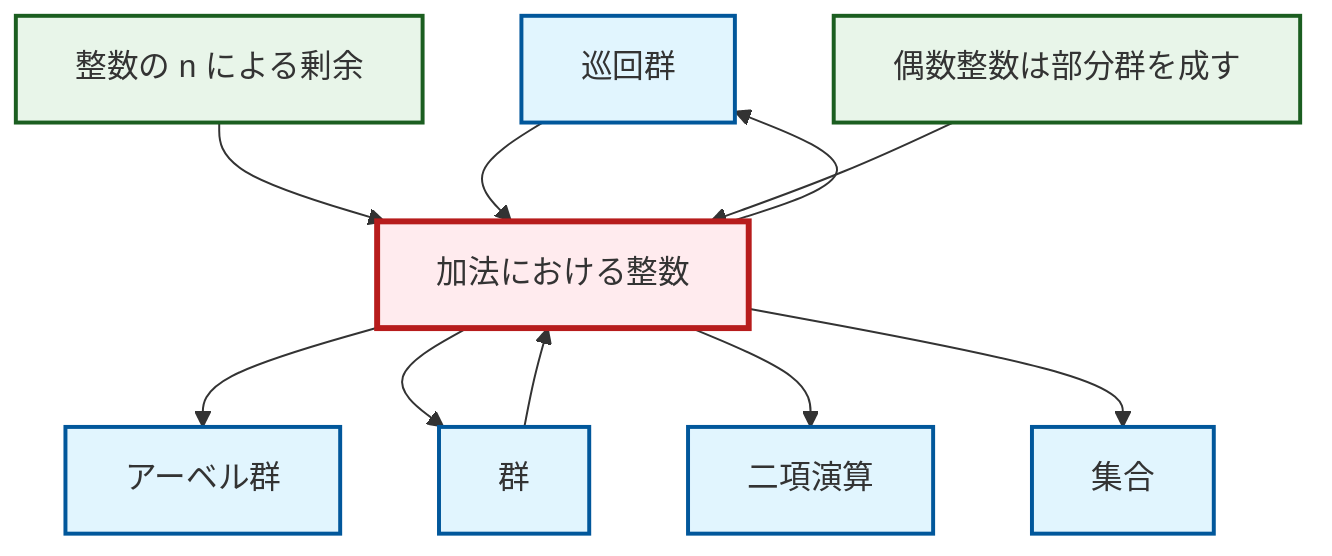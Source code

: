 graph TD
    classDef definition fill:#e1f5fe,stroke:#01579b,stroke-width:2px
    classDef theorem fill:#f3e5f5,stroke:#4a148c,stroke-width:2px
    classDef axiom fill:#fff3e0,stroke:#e65100,stroke-width:2px
    classDef example fill:#e8f5e9,stroke:#1b5e20,stroke-width:2px
    classDef current fill:#ffebee,stroke:#b71c1c,stroke-width:3px
    def-abelian-group["アーベル群"]:::definition
    def-cyclic-group["巡回群"]:::definition
    ex-quotient-integers-mod-n["整数の n による剰余"]:::example
    ex-integers-addition["加法における整数"]:::example
    ex-even-integers-subgroup["偶数整数は部分群を成す"]:::example
    def-group["群"]:::definition
    def-set["集合"]:::definition
    def-binary-operation["二項演算"]:::definition
    ex-integers-addition --> def-abelian-group
    ex-quotient-integers-mod-n --> ex-integers-addition
    ex-integers-addition --> def-group
    def-cyclic-group --> ex-integers-addition
    def-group --> ex-integers-addition
    ex-integers-addition --> def-binary-operation
    ex-integers-addition --> def-cyclic-group
    ex-even-integers-subgroup --> ex-integers-addition
    ex-integers-addition --> def-set
    class ex-integers-addition current